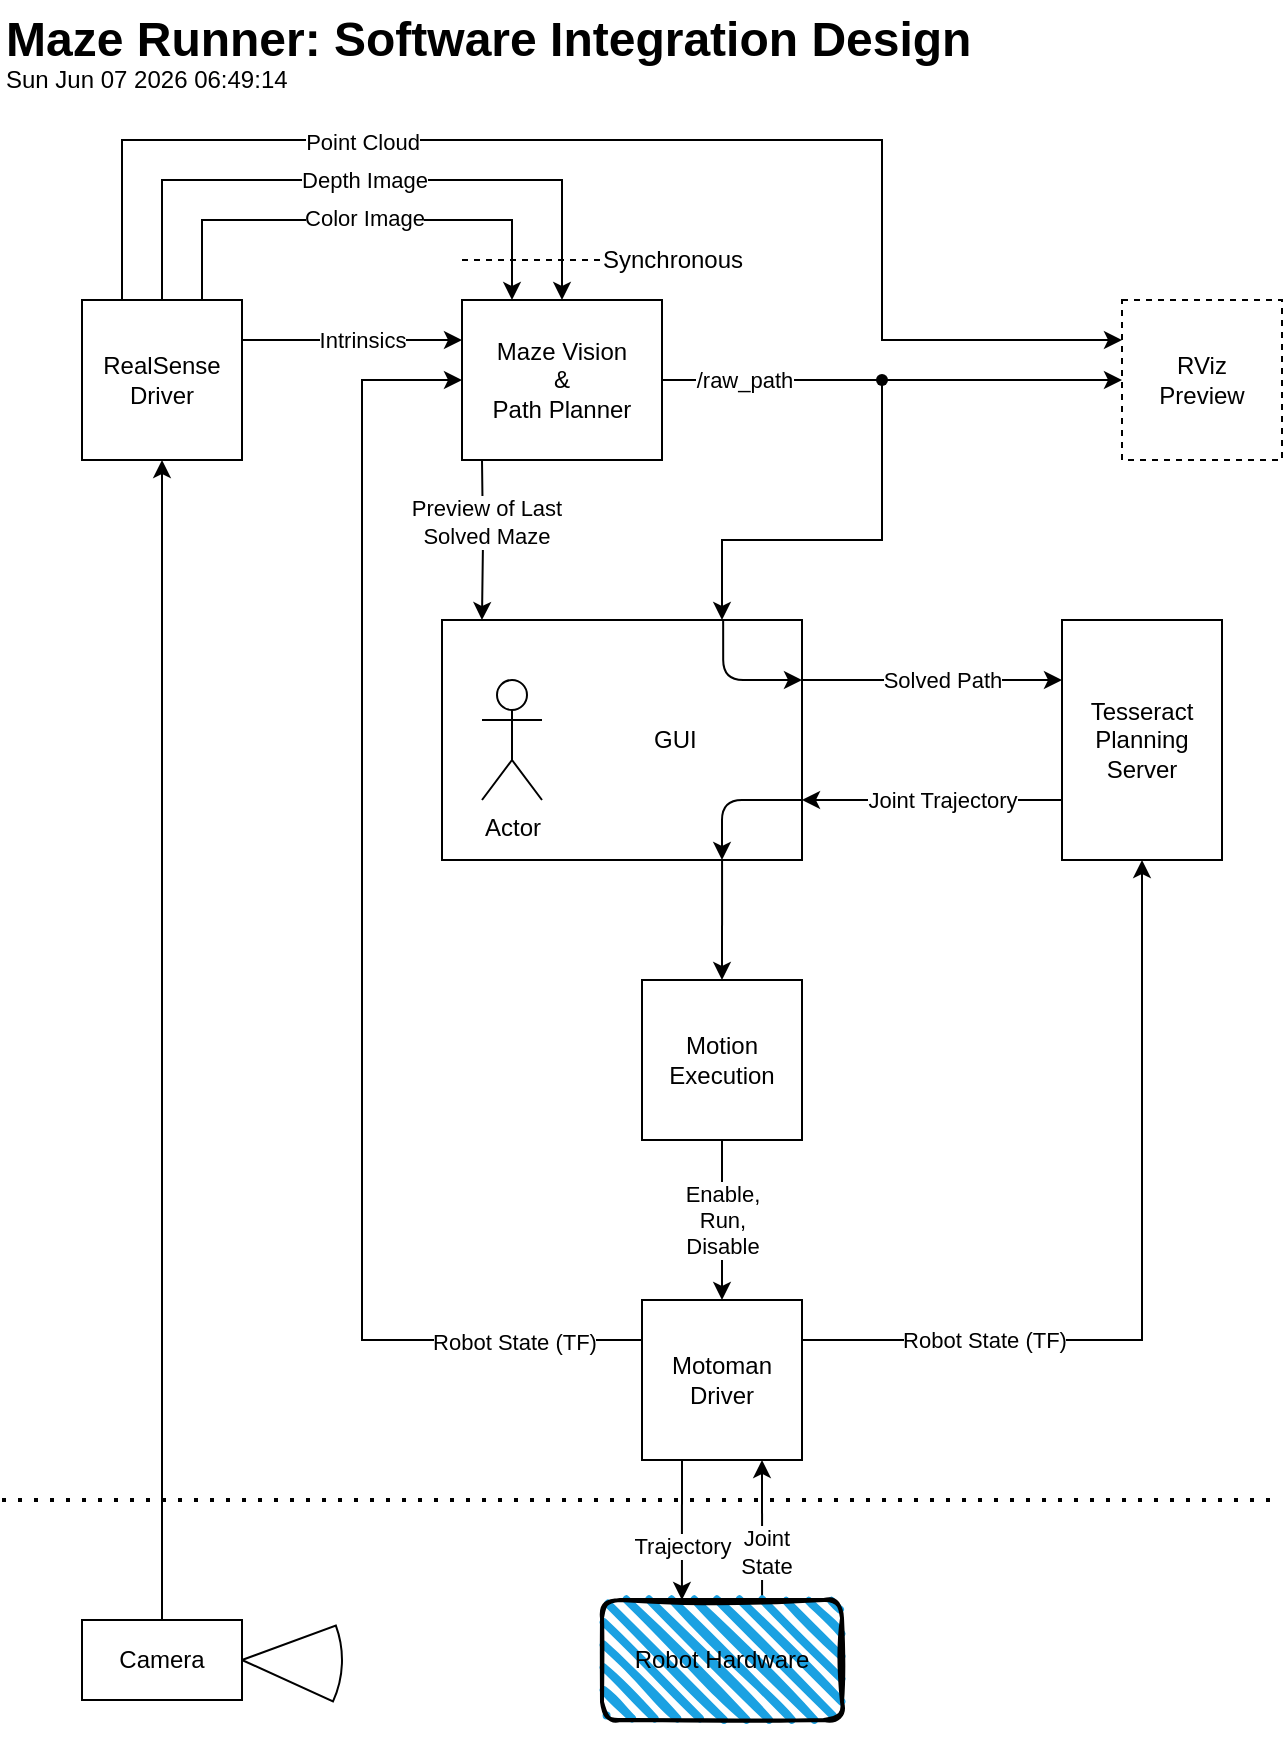 <mxfile version="19.0.3" type="device"><diagram id="nO0o3wmW_Jk4tcLNMHbJ" name="Page-1"><mxGraphModel dx="1366" dy="998" grid="1" gridSize="10" guides="1" tooltips="1" connect="1" arrows="1" fold="1" page="1" pageScale="1" pageWidth="850" pageHeight="1100" math="0" shadow="0"><root><mxCell id="0"/><mxCell id="1" parent="0"/><mxCell id="hAblW4YFEoM92lLLQDBv-7" style="edgeStyle=orthogonalEdgeStyle;rounded=0;orthogonalLoop=1;jettySize=auto;html=1;exitX=0.75;exitY=0;exitDx=0;exitDy=0;entryX=0.25;entryY=0;entryDx=0;entryDy=0;" parent="1" source="hAblW4YFEoM92lLLQDBv-1" target="hAblW4YFEoM92lLLQDBv-6" edge="1"><mxGeometry relative="1" as="geometry"><Array as="points"><mxPoint x="140" y="120"/><mxPoint x="295" y="120"/></Array></mxGeometry></mxCell><mxCell id="hAblW4YFEoM92lLLQDBv-10" value="Color Image" style="edgeLabel;html=1;align=center;verticalAlign=middle;resizable=0;points=[];" parent="hAblW4YFEoM92lLLQDBv-7" vertex="1" connectable="0"><mxGeometry x="0.095" y="1" relative="1" as="geometry"><mxPoint x="-8" as="offset"/></mxGeometry></mxCell><mxCell id="hAblW4YFEoM92lLLQDBv-9" style="edgeStyle=orthogonalEdgeStyle;rounded=0;orthogonalLoop=1;jettySize=auto;html=1;exitX=0.5;exitY=0;exitDx=0;exitDy=0;entryX=0.5;entryY=0;entryDx=0;entryDy=0;" parent="1" source="hAblW4YFEoM92lLLQDBv-1" target="hAblW4YFEoM92lLLQDBv-6" edge="1"><mxGeometry relative="1" as="geometry"><Array as="points"><mxPoint x="120" y="100"/><mxPoint x="320" y="100"/></Array></mxGeometry></mxCell><mxCell id="hAblW4YFEoM92lLLQDBv-11" value="Depth Image" style="edgeLabel;html=1;align=center;verticalAlign=middle;resizable=0;points=[];" parent="hAblW4YFEoM92lLLQDBv-9" vertex="1" connectable="0"><mxGeometry x="0.037" relative="1" as="geometry"><mxPoint x="-5" as="offset"/></mxGeometry></mxCell><mxCell id="hAblW4YFEoM92lLLQDBv-18" style="edgeStyle=orthogonalEdgeStyle;rounded=0;orthogonalLoop=1;jettySize=auto;html=1;exitX=1;exitY=0.25;exitDx=0;exitDy=0;entryX=0;entryY=0.25;entryDx=0;entryDy=0;" parent="1" source="hAblW4YFEoM92lLLQDBv-1" target="hAblW4YFEoM92lLLQDBv-6" edge="1"><mxGeometry relative="1" as="geometry"/></mxCell><mxCell id="hAblW4YFEoM92lLLQDBv-19" value="Intrinsics" style="edgeLabel;html=1;align=center;verticalAlign=middle;resizable=0;points=[];" parent="hAblW4YFEoM92lLLQDBv-18" vertex="1" connectable="0"><mxGeometry x="-0.238" relative="1" as="geometry"><mxPoint x="18" as="offset"/></mxGeometry></mxCell><mxCell id="qmaGd2NZufUIzATVtEV6-9" style="edgeStyle=orthogonalEdgeStyle;rounded=0;orthogonalLoop=1;jettySize=auto;html=1;exitX=0.25;exitY=0;exitDx=0;exitDy=0;entryX=0;entryY=0.25;entryDx=0;entryDy=0;" parent="1" source="hAblW4YFEoM92lLLQDBv-1" target="qmaGd2NZufUIzATVtEV6-1" edge="1"><mxGeometry relative="1" as="geometry"><Array as="points"><mxPoint x="100" y="80"/><mxPoint x="480" y="80"/><mxPoint x="480" y="180"/></Array></mxGeometry></mxCell><mxCell id="qmaGd2NZufUIzATVtEV6-10" value="Point Cloud" style="edgeLabel;html=1;align=center;verticalAlign=middle;resizable=0;points=[];" parent="qmaGd2NZufUIzATVtEV6-9" vertex="1" connectable="0"><mxGeometry x="-0.43" y="-1" relative="1" as="geometry"><mxPoint x="6" as="offset"/></mxGeometry></mxCell><mxCell id="hAblW4YFEoM92lLLQDBv-1" value="RealSense Driver" style="rounded=0;whiteSpace=wrap;html=1;" parent="1" vertex="1"><mxGeometry x="80" y="160" width="80" height="80" as="geometry"/></mxCell><mxCell id="hAblW4YFEoM92lLLQDBv-29" style="edgeStyle=orthogonalEdgeStyle;rounded=1;orthogonalLoop=1;jettySize=auto;html=1;exitX=0;exitY=0.75;exitDx=0;exitDy=0;entryX=1;entryY=0.75;entryDx=0;entryDy=0;" parent="1" source="hAblW4YFEoM92lLLQDBv-2" target="hAblW4YFEoM92lLLQDBv-12" edge="1"><mxGeometry relative="1" as="geometry"/></mxCell><mxCell id="hAblW4YFEoM92lLLQDBv-30" value="Joint Trajectory" style="edgeLabel;html=1;align=center;verticalAlign=middle;resizable=0;points=[];" parent="hAblW4YFEoM92lLLQDBv-29" vertex="1" connectable="0"><mxGeometry x="0.106" y="-1" relative="1" as="geometry"><mxPoint x="12" y="1" as="offset"/></mxGeometry></mxCell><mxCell id="hAblW4YFEoM92lLLQDBv-2" value="Tesseract Planning Server" style="rounded=0;whiteSpace=wrap;html=1;" parent="1" vertex="1"><mxGeometry x="570" y="320" width="80" height="120" as="geometry"/></mxCell><mxCell id="hAblW4YFEoM92lLLQDBv-36" style="edgeStyle=orthogonalEdgeStyle;rounded=0;orthogonalLoop=1;jettySize=auto;html=1;exitX=1;exitY=0.25;exitDx=0;exitDy=0;entryX=0.5;entryY=1;entryDx=0;entryDy=0;" parent="1" source="hAblW4YFEoM92lLLQDBv-3" target="hAblW4YFEoM92lLLQDBv-2" edge="1"><mxGeometry relative="1" as="geometry"/></mxCell><mxCell id="hAblW4YFEoM92lLLQDBv-37" value="Robot State (TF)" style="edgeLabel;html=1;align=center;verticalAlign=middle;resizable=0;points=[];" parent="hAblW4YFEoM92lLLQDBv-36" vertex="1" connectable="0"><mxGeometry x="-0.498" y="-1" relative="1" as="geometry"><mxPoint x="-12" y="-1" as="offset"/></mxGeometry></mxCell><mxCell id="hAblW4YFEoM92lLLQDBv-39" value="" style="edgeStyle=orthogonalEdgeStyle;rounded=0;orthogonalLoop=1;jettySize=auto;html=1;exitX=0.25;exitY=1;exitDx=0;exitDy=0;entryX=0.333;entryY=0;entryDx=0;entryDy=0;entryPerimeter=0;" parent="1" source="hAblW4YFEoM92lLLQDBv-3" target="hAblW4YFEoM92lLLQDBv-38" edge="1"><mxGeometry relative="1" as="geometry"/></mxCell><mxCell id="hAblW4YFEoM92lLLQDBv-52" value="Trajectory" style="edgeLabel;html=1;align=center;verticalAlign=middle;resizable=0;points=[];" parent="hAblW4YFEoM92lLLQDBv-39" vertex="1" connectable="0"><mxGeometry x="0.217" relative="1" as="geometry"><mxPoint as="offset"/></mxGeometry></mxCell><mxCell id="hAblW4YFEoM92lLLQDBv-53" style="edgeStyle=orthogonalEdgeStyle;rounded=0;orthogonalLoop=1;jettySize=auto;html=1;exitX=0;exitY=0.25;exitDx=0;exitDy=0;entryX=0;entryY=0.5;entryDx=0;entryDy=0;" parent="1" source="hAblW4YFEoM92lLLQDBv-3" target="hAblW4YFEoM92lLLQDBv-6" edge="1"><mxGeometry relative="1" as="geometry"><Array as="points"><mxPoint x="220" y="680"/><mxPoint x="220" y="200"/></Array></mxGeometry></mxCell><mxCell id="hAblW4YFEoM92lLLQDBv-54" value="Robot State (TF)" style="edgeLabel;html=1;align=center;verticalAlign=middle;resizable=0;points=[];" parent="hAblW4YFEoM92lLLQDBv-53" vertex="1" connectable="0"><mxGeometry x="-0.74" y="1" relative="1" as="geometry"><mxPoint x="23" as="offset"/></mxGeometry></mxCell><mxCell id="hAblW4YFEoM92lLLQDBv-3" value="Motoman&lt;br&gt;Driver" style="rounded=0;whiteSpace=wrap;html=1;" parent="1" vertex="1"><mxGeometry x="360" y="660" width="80" height="80" as="geometry"/></mxCell><mxCell id="hAblW4YFEoM92lLLQDBv-14" value="" style="edgeStyle=orthogonalEdgeStyle;rounded=0;orthogonalLoop=1;jettySize=auto;html=1;entryX=0.111;entryY=0;entryDx=0;entryDy=0;exitX=0;exitY=1;exitDx=0;exitDy=0;entryPerimeter=0;" parent="1" target="hAblW4YFEoM92lLLQDBv-12" edge="1"><mxGeometry relative="1" as="geometry"><mxPoint x="280" y="240" as="sourcePoint"/></mxGeometry></mxCell><mxCell id="hAblW4YFEoM92lLLQDBv-20" value="Preview of Last&lt;br&gt;Solved Maze" style="edgeLabel;html=1;align=center;verticalAlign=middle;resizable=0;points=[];" parent="hAblW4YFEoM92lLLQDBv-14" vertex="1" connectable="0"><mxGeometry x="-0.232" y="1" relative="1" as="geometry"><mxPoint as="offset"/></mxGeometry></mxCell><mxCell id="qmaGd2NZufUIzATVtEV6-5" style="edgeStyle=orthogonalEdgeStyle;rounded=0;orthogonalLoop=1;jettySize=auto;html=1;exitDx=0;exitDy=0;startArrow=none;" parent="1" source="qmaGd2NZufUIzATVtEV6-4" target="qmaGd2NZufUIzATVtEV6-1" edge="1"><mxGeometry relative="1" as="geometry"/></mxCell><mxCell id="hAblW4YFEoM92lLLQDBv-6" value="Maze Vision&lt;br&gt;&amp;amp; &lt;br&gt;Path Planner" style="rounded=0;whiteSpace=wrap;html=1;" parent="1" vertex="1"><mxGeometry x="270" y="160" width="100" height="80" as="geometry"/></mxCell><mxCell id="hAblW4YFEoM92lLLQDBv-15" value="" style="group" parent="1" vertex="1" connectable="0"><mxGeometry x="260" y="320" width="180" height="120" as="geometry"/></mxCell><mxCell id="hAblW4YFEoM92lLLQDBv-12" value="&amp;nbsp; &amp;nbsp; &amp;nbsp; &amp;nbsp; &amp;nbsp; &amp;nbsp; &amp;nbsp; &amp;nbsp; GUI" style="rounded=0;whiteSpace=wrap;html=1;" parent="hAblW4YFEoM92lLLQDBv-15" vertex="1"><mxGeometry width="180" height="120" as="geometry"/></mxCell><mxCell id="hAblW4YFEoM92lLLQDBv-13" value="Actor" style="shape=umlActor;verticalLabelPosition=bottom;verticalAlign=top;html=1;outlineConnect=0;" parent="hAblW4YFEoM92lLLQDBv-15" vertex="1"><mxGeometry x="20" y="30" width="30" height="60" as="geometry"/></mxCell><mxCell id="hAblW4YFEoM92lLLQDBv-27" style="edgeStyle=orthogonalEdgeStyle;orthogonalLoop=1;jettySize=auto;html=1;exitX=0.781;exitY=-0.002;exitDx=0;exitDy=0;entryX=1;entryY=0.25;entryDx=0;entryDy=0;exitPerimeter=0;rounded=1;" parent="hAblW4YFEoM92lLLQDBv-15" source="hAblW4YFEoM92lLLQDBv-12" target="hAblW4YFEoM92lLLQDBv-12" edge="1"><mxGeometry relative="1" as="geometry"><Array as="points"><mxPoint x="141" y="30"/></Array></mxGeometry></mxCell><mxCell id="hAblW4YFEoM92lLLQDBv-33" style="edgeStyle=orthogonalEdgeStyle;rounded=1;orthogonalLoop=1;jettySize=auto;html=1;exitX=1;exitY=0.75;exitDx=0;exitDy=0;" parent="hAblW4YFEoM92lLLQDBv-15" source="hAblW4YFEoM92lLLQDBv-12" edge="1"><mxGeometry relative="1" as="geometry"><mxPoint x="140" y="120" as="targetPoint"/><Array as="points"><mxPoint x="140" y="90"/></Array></mxGeometry></mxCell><mxCell id="hAblW4YFEoM92lLLQDBv-16" value="" style="endArrow=none;dashed=1;html=1;rounded=0;entryX=0.111;entryY=0.5;entryDx=0;entryDy=0;entryPerimeter=0;" parent="1" target="hAblW4YFEoM92lLLQDBv-17" edge="1"><mxGeometry width="50" height="50" relative="1" as="geometry"><mxPoint x="270" y="140" as="sourcePoint"/><mxPoint x="330" y="140" as="targetPoint"/><Array as="points"><mxPoint x="300" y="140"/></Array></mxGeometry></mxCell><mxCell id="hAblW4YFEoM92lLLQDBv-17" value="Synchronous" style="text;html=1;align=center;verticalAlign=middle;resizable=0;points=[];autosize=1;strokeColor=none;fillColor=none;" parent="1" vertex="1"><mxGeometry x="330" y="130" width="90" height="20" as="geometry"/></mxCell><mxCell id="hAblW4YFEoM92lLLQDBv-26" style="edgeStyle=orthogonalEdgeStyle;rounded=0;orthogonalLoop=1;jettySize=auto;html=1;exitX=1;exitY=0.25;exitDx=0;exitDy=0;entryX=0;entryY=0.25;entryDx=0;entryDy=0;" parent="1" source="hAblW4YFEoM92lLLQDBv-12" target="hAblW4YFEoM92lLLQDBv-2" edge="1"><mxGeometry relative="1" as="geometry"/></mxCell><mxCell id="hAblW4YFEoM92lLLQDBv-28" value="Solved Path" style="edgeLabel;html=1;align=center;verticalAlign=middle;resizable=0;points=[];" parent="hAblW4YFEoM92lLLQDBv-26" vertex="1" connectable="0"><mxGeometry x="-0.141" y="-1" relative="1" as="geometry"><mxPoint x="14" y="-1" as="offset"/></mxGeometry></mxCell><mxCell id="hAblW4YFEoM92lLLQDBv-34" value="" style="edgeStyle=orthogonalEdgeStyle;rounded=1;orthogonalLoop=1;jettySize=auto;html=1;" parent="1" source="hAblW4YFEoM92lLLQDBv-31" target="hAblW4YFEoM92lLLQDBv-3" edge="1"><mxGeometry relative="1" as="geometry"/></mxCell><mxCell id="hAblW4YFEoM92lLLQDBv-35" value="Enable,&lt;br&gt;Run,&lt;br&gt;Disable" style="edgeLabel;html=1;align=center;verticalAlign=middle;resizable=0;points=[];" parent="hAblW4YFEoM92lLLQDBv-34" vertex="1" connectable="0"><mxGeometry x="-0.25" relative="1" as="geometry"><mxPoint y="10" as="offset"/></mxGeometry></mxCell><mxCell id="hAblW4YFEoM92lLLQDBv-31" value="Motion Execution" style="rounded=0;whiteSpace=wrap;html=1;" parent="1" vertex="1"><mxGeometry x="360" y="500" width="80" height="80" as="geometry"/></mxCell><mxCell id="hAblW4YFEoM92lLLQDBv-32" style="edgeStyle=orthogonalEdgeStyle;rounded=0;orthogonalLoop=1;jettySize=auto;html=1;exitX=0.778;exitY=1;exitDx=0;exitDy=0;entryX=0.5;entryY=0;entryDx=0;entryDy=0;exitPerimeter=0;" parent="1" source="hAblW4YFEoM92lLLQDBv-12" target="hAblW4YFEoM92lLLQDBv-31" edge="1"><mxGeometry relative="1" as="geometry"/></mxCell><mxCell id="hAblW4YFEoM92lLLQDBv-50" style="edgeStyle=orthogonalEdgeStyle;rounded=0;orthogonalLoop=1;jettySize=auto;html=1;exitX=0.667;exitY=0;exitDx=0;exitDy=0;entryX=0.75;entryY=1;entryDx=0;entryDy=0;exitPerimeter=0;" parent="1" source="hAblW4YFEoM92lLLQDBv-38" target="hAblW4YFEoM92lLLQDBv-3" edge="1"><mxGeometry relative="1" as="geometry"/></mxCell><mxCell id="hAblW4YFEoM92lLLQDBv-51" value="Joint&lt;br&gt;State" style="edgeLabel;html=1;align=center;verticalAlign=middle;resizable=0;points=[];" parent="hAblW4YFEoM92lLLQDBv-50" vertex="1" connectable="0"><mxGeometry x="-0.32" y="-2" relative="1" as="geometry"><mxPoint as="offset"/></mxGeometry></mxCell><mxCell id="hAblW4YFEoM92lLLQDBv-38" value="Robot Hardware" style="rounded=1;whiteSpace=wrap;html=1;strokeWidth=2;fillWeight=4;hachureGap=8;hachureAngle=45;fillColor=#1ba1e2;sketch=1;" parent="1" vertex="1"><mxGeometry x="340" y="810" width="120" height="60" as="geometry"/></mxCell><mxCell id="hAblW4YFEoM92lLLQDBv-40" value="Maze Runner: Software Integration Design" style="text;strokeColor=none;fillColor=none;html=1;fontSize=24;fontStyle=1;verticalAlign=middle;align=left;" parent="1" vertex="1"><mxGeometry x="40" y="10" width="520" height="40" as="geometry"/></mxCell><mxCell id="hAblW4YFEoM92lLLQDBv-42" value="" style="verticalLabelPosition=bottom;verticalAlign=top;html=1;shape=mxgraph.basic.pie;startAngle=0.194;endAngle=0.318;" parent="1" vertex="1"><mxGeometry x="110" y="790" width="100" height="100" as="geometry"/></mxCell><mxCell id="hAblW4YFEoM92lLLQDBv-48" style="edgeStyle=orthogonalEdgeStyle;rounded=0;orthogonalLoop=1;jettySize=auto;html=1;exitX=0.5;exitY=0;exitDx=0;exitDy=0;" parent="1" source="hAblW4YFEoM92lLLQDBv-47" target="hAblW4YFEoM92lLLQDBv-1" edge="1"><mxGeometry relative="1" as="geometry"/></mxCell><mxCell id="hAblW4YFEoM92lLLQDBv-47" value="Camera" style="rounded=0;whiteSpace=wrap;html=1;" parent="1" vertex="1"><mxGeometry x="80" y="820" width="80" height="40" as="geometry"/></mxCell><mxCell id="hAblW4YFEoM92lLLQDBv-49" value="" style="endArrow=none;dashed=1;html=1;dashPattern=1 3;strokeWidth=2;rounded=0;" parent="1" edge="1"><mxGeometry width="50" height="50" relative="1" as="geometry"><mxPoint x="40" y="760" as="sourcePoint"/><mxPoint x="680" y="760" as="targetPoint"/></mxGeometry></mxCell><mxCell id="qmaGd2NZufUIzATVtEV6-1" value="RViz&lt;br&gt;Preview" style="rounded=0;whiteSpace=wrap;html=1;dashed=1;" parent="1" vertex="1"><mxGeometry x="600" y="160" width="80" height="80" as="geometry"/></mxCell><mxCell id="qmaGd2NZufUIzATVtEV6-8" style="edgeStyle=orthogonalEdgeStyle;rounded=0;orthogonalLoop=1;jettySize=auto;html=1;" parent="1" source="qmaGd2NZufUIzATVtEV6-4" edge="1"><mxGeometry relative="1" as="geometry"><mxPoint x="400" y="320" as="targetPoint"/><Array as="points"><mxPoint x="480" y="280"/><mxPoint x="400" y="280"/></Array></mxGeometry></mxCell><mxCell id="qmaGd2NZufUIzATVtEV6-4" value="" style="shape=waypoint;sketch=0;fillStyle=solid;size=6;pointerEvents=1;points=[];fillColor=none;resizable=0;rotatable=0;perimeter=centerPerimeter;snapToPoint=1;" parent="1" vertex="1"><mxGeometry x="460" y="180" width="40" height="40" as="geometry"/></mxCell><mxCell id="qmaGd2NZufUIzATVtEV6-6" value="" style="edgeStyle=orthogonalEdgeStyle;rounded=0;orthogonalLoop=1;jettySize=auto;html=1;exitX=1;exitY=0.5;exitDx=0;exitDy=0;endArrow=none;" parent="1" source="hAblW4YFEoM92lLLQDBv-6" target="qmaGd2NZufUIzATVtEV6-4" edge="1"><mxGeometry relative="1" as="geometry"><mxPoint x="370" y="200" as="sourcePoint"/><mxPoint x="600" y="200" as="targetPoint"/></mxGeometry></mxCell><mxCell id="qmaGd2NZufUIzATVtEV6-7" value="/raw_path" style="edgeLabel;html=1;align=center;verticalAlign=middle;resizable=0;points=[];" parent="qmaGd2NZufUIzATVtEV6-6" vertex="1" connectable="0"><mxGeometry x="-0.253" relative="1" as="geometry"><mxPoint as="offset"/></mxGeometry></mxCell><UserObject label="%date{ddd mmm dd yyyy HH:MM:ss}%" placeholders="1" id="qmaGd2NZufUIzATVtEV6-11"><mxCell style="text;html=1;strokeColor=none;fillColor=none;align=left;verticalAlign=middle;whiteSpace=wrap;overflow=hidden;dashed=1;" parent="1" vertex="1"><mxGeometry x="40" y="40" width="160" height="20" as="geometry"/></mxCell></UserObject></root></mxGraphModel></diagram></mxfile>